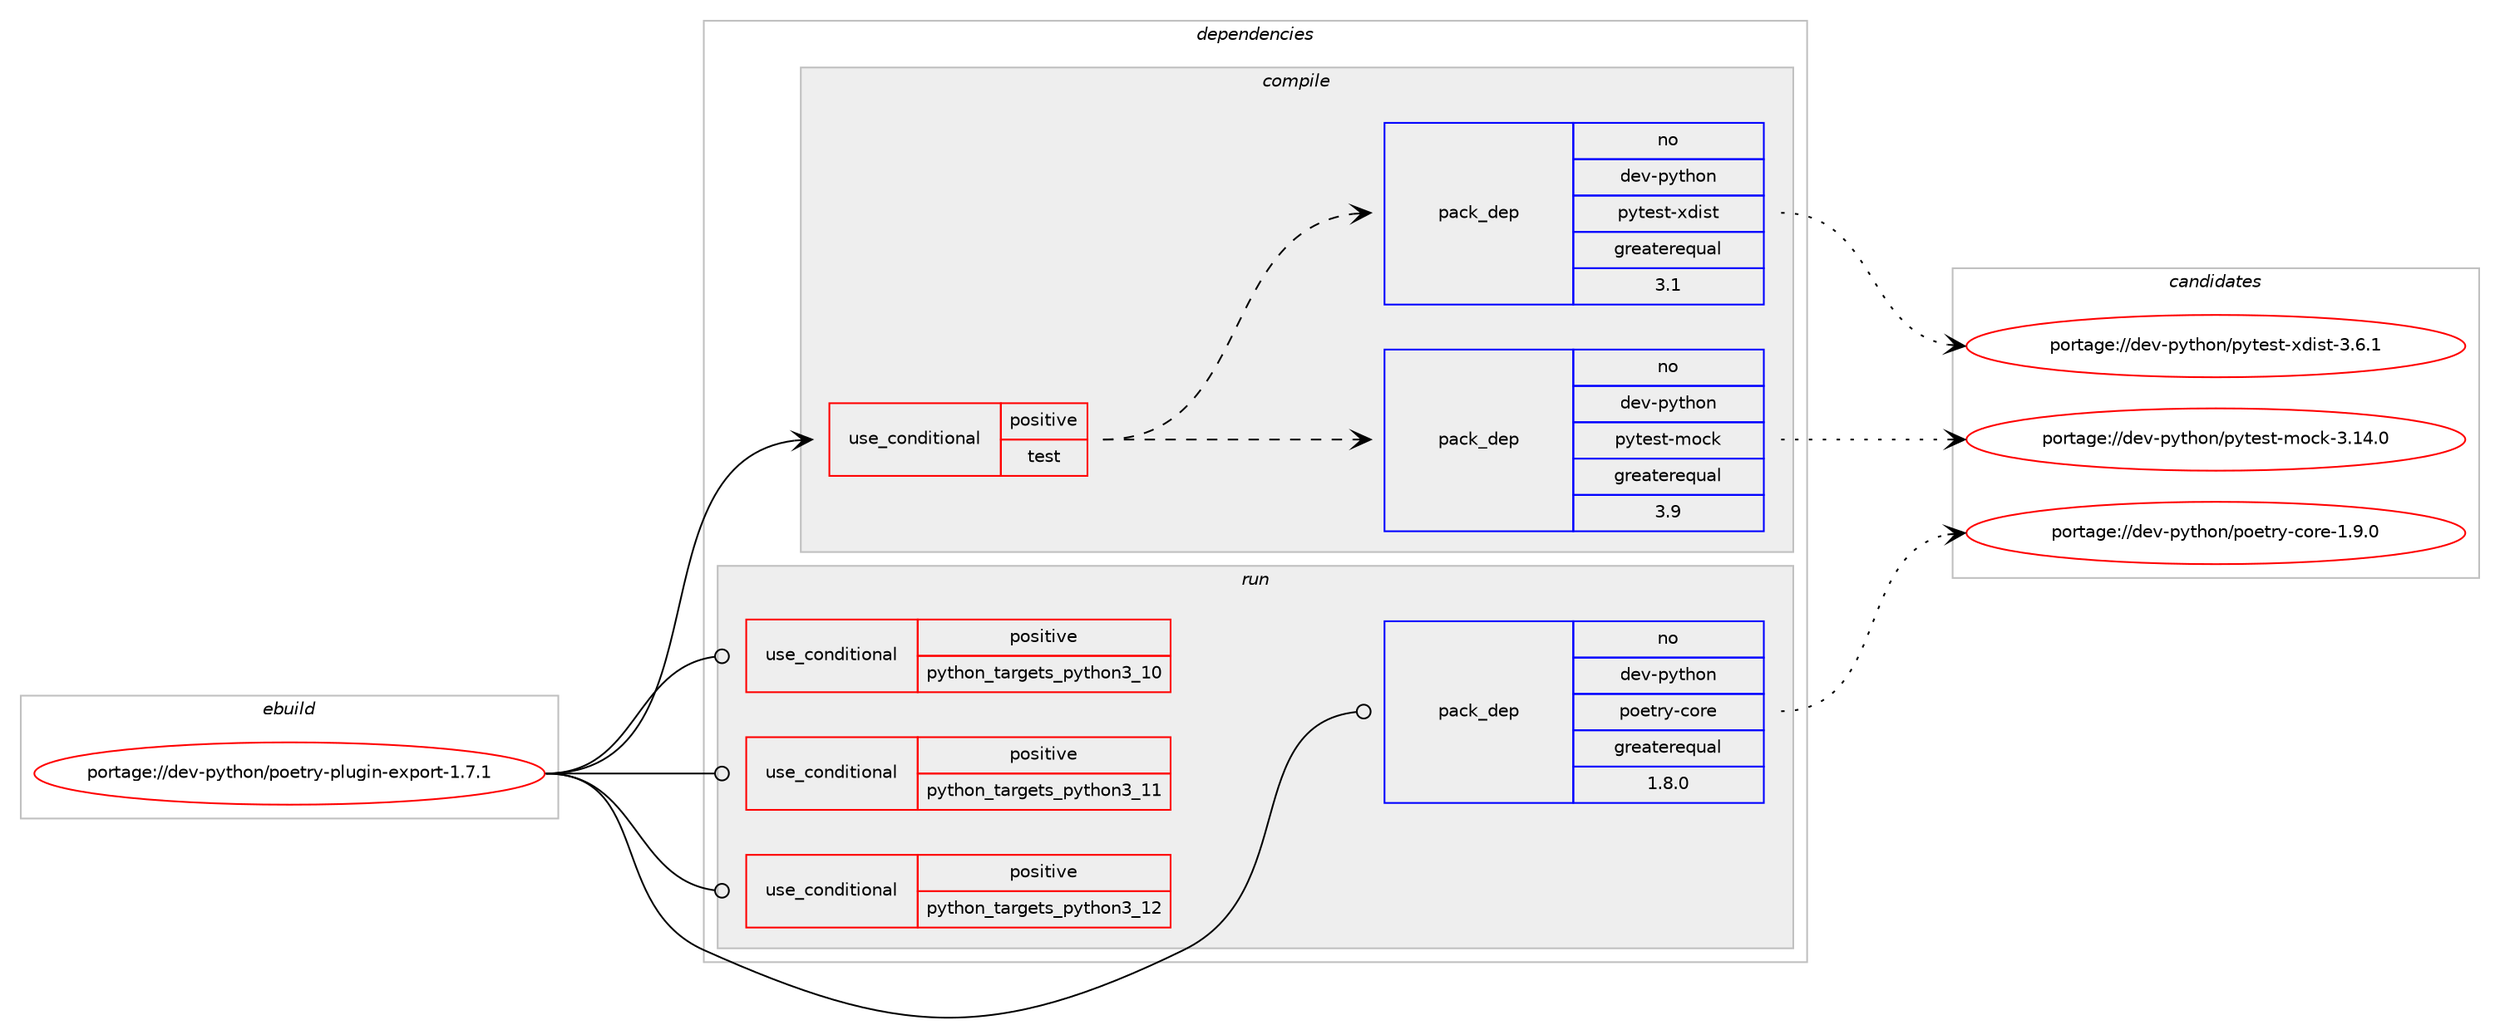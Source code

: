 digraph prolog {

# *************
# Graph options
# *************

newrank=true;
concentrate=true;
compound=true;
graph [rankdir=LR,fontname=Helvetica,fontsize=10,ranksep=1.5];#, ranksep=2.5, nodesep=0.2];
edge  [arrowhead=vee];
node  [fontname=Helvetica,fontsize=10];

# **********
# The ebuild
# **********

subgraph cluster_leftcol {
color=gray;
rank=same;
label=<<i>ebuild</i>>;
id [label="portage://dev-python/poetry-plugin-export-1.7.1", color=red, width=4, href="../dev-python/poetry-plugin-export-1.7.1.svg"];
}

# ****************
# The dependencies
# ****************

subgraph cluster_midcol {
color=gray;
label=<<i>dependencies</i>>;
subgraph cluster_compile {
fillcolor="#eeeeee";
style=filled;
label=<<i>compile</i>>;
subgraph cond35141 {
dependency77837 [label=<<TABLE BORDER="0" CELLBORDER="1" CELLSPACING="0" CELLPADDING="4"><TR><TD ROWSPAN="3" CELLPADDING="10">use_conditional</TD></TR><TR><TD>positive</TD></TR><TR><TD>test</TD></TR></TABLE>>, shape=none, color=red];
# *** BEGIN UNKNOWN DEPENDENCY TYPE (TODO) ***
# dependency77837 -> package_dependency(portage://dev-python/poetry-plugin-export-1.7.1,install,no,dev-python,poetry,none,[,,],[],[use(optenable(python_targets_python3_10),negative),use(optenable(python_targets_python3_11),negative),use(optenable(python_targets_python3_12),negative)])
# *** END UNKNOWN DEPENDENCY TYPE (TODO) ***

subgraph pack41479 {
dependency77838 [label=<<TABLE BORDER="0" CELLBORDER="1" CELLSPACING="0" CELLPADDING="4" WIDTH="220"><TR><TD ROWSPAN="6" CELLPADDING="30">pack_dep</TD></TR><TR><TD WIDTH="110">no</TD></TR><TR><TD>dev-python</TD></TR><TR><TD>pytest-mock</TD></TR><TR><TD>greaterequal</TD></TR><TR><TD>3.9</TD></TR></TABLE>>, shape=none, color=blue];
}
dependency77837:e -> dependency77838:w [weight=20,style="dashed",arrowhead="vee"];
subgraph pack41480 {
dependency77839 [label=<<TABLE BORDER="0" CELLBORDER="1" CELLSPACING="0" CELLPADDING="4" WIDTH="220"><TR><TD ROWSPAN="6" CELLPADDING="30">pack_dep</TD></TR><TR><TD WIDTH="110">no</TD></TR><TR><TD>dev-python</TD></TR><TR><TD>pytest-xdist</TD></TR><TR><TD>greaterequal</TD></TR><TR><TD>3.1</TD></TR></TABLE>>, shape=none, color=blue];
}
dependency77837:e -> dependency77839:w [weight=20,style="dashed",arrowhead="vee"];
}
id:e -> dependency77837:w [weight=20,style="solid",arrowhead="vee"];
}
subgraph cluster_compileandrun {
fillcolor="#eeeeee";
style=filled;
label=<<i>compile and run</i>>;
}
subgraph cluster_run {
fillcolor="#eeeeee";
style=filled;
label=<<i>run</i>>;
subgraph cond35142 {
dependency77840 [label=<<TABLE BORDER="0" CELLBORDER="1" CELLSPACING="0" CELLPADDING="4"><TR><TD ROWSPAN="3" CELLPADDING="10">use_conditional</TD></TR><TR><TD>positive</TD></TR><TR><TD>python_targets_python3_10</TD></TR></TABLE>>, shape=none, color=red];
# *** BEGIN UNKNOWN DEPENDENCY TYPE (TODO) ***
# dependency77840 -> package_dependency(portage://dev-python/poetry-plugin-export-1.7.1,run,no,dev-lang,python,none,[,,],[slot(3.10)],[])
# *** END UNKNOWN DEPENDENCY TYPE (TODO) ***

}
id:e -> dependency77840:w [weight=20,style="solid",arrowhead="odot"];
subgraph cond35143 {
dependency77841 [label=<<TABLE BORDER="0" CELLBORDER="1" CELLSPACING="0" CELLPADDING="4"><TR><TD ROWSPAN="3" CELLPADDING="10">use_conditional</TD></TR><TR><TD>positive</TD></TR><TR><TD>python_targets_python3_11</TD></TR></TABLE>>, shape=none, color=red];
# *** BEGIN UNKNOWN DEPENDENCY TYPE (TODO) ***
# dependency77841 -> package_dependency(portage://dev-python/poetry-plugin-export-1.7.1,run,no,dev-lang,python,none,[,,],[slot(3.11)],[])
# *** END UNKNOWN DEPENDENCY TYPE (TODO) ***

}
id:e -> dependency77841:w [weight=20,style="solid",arrowhead="odot"];
subgraph cond35144 {
dependency77842 [label=<<TABLE BORDER="0" CELLBORDER="1" CELLSPACING="0" CELLPADDING="4"><TR><TD ROWSPAN="3" CELLPADDING="10">use_conditional</TD></TR><TR><TD>positive</TD></TR><TR><TD>python_targets_python3_12</TD></TR></TABLE>>, shape=none, color=red];
# *** BEGIN UNKNOWN DEPENDENCY TYPE (TODO) ***
# dependency77842 -> package_dependency(portage://dev-python/poetry-plugin-export-1.7.1,run,no,dev-lang,python,none,[,,],[slot(3.12)],[])
# *** END UNKNOWN DEPENDENCY TYPE (TODO) ***

}
id:e -> dependency77842:w [weight=20,style="solid",arrowhead="odot"];
subgraph pack41481 {
dependency77843 [label=<<TABLE BORDER="0" CELLBORDER="1" CELLSPACING="0" CELLPADDING="4" WIDTH="220"><TR><TD ROWSPAN="6" CELLPADDING="30">pack_dep</TD></TR><TR><TD WIDTH="110">no</TD></TR><TR><TD>dev-python</TD></TR><TR><TD>poetry-core</TD></TR><TR><TD>greaterequal</TD></TR><TR><TD>1.8.0</TD></TR></TABLE>>, shape=none, color=blue];
}
id:e -> dependency77843:w [weight=20,style="solid",arrowhead="odot"];
}
}

# **************
# The candidates
# **************

subgraph cluster_choices {
rank=same;
color=gray;
label=<<i>candidates</i>>;

subgraph choice41479 {
color=black;
nodesep=1;
choice1001011184511212111610411111047112121116101115116451091119910745514649524648 [label="portage://dev-python/pytest-mock-3.14.0", color=red, width=4,href="../dev-python/pytest-mock-3.14.0.svg"];
dependency77838:e -> choice1001011184511212111610411111047112121116101115116451091119910745514649524648:w [style=dotted,weight="100"];
}
subgraph choice41480 {
color=black;
nodesep=1;
choice100101118451121211161041111104711212111610111511645120100105115116455146544649 [label="portage://dev-python/pytest-xdist-3.6.1", color=red, width=4,href="../dev-python/pytest-xdist-3.6.1.svg"];
dependency77839:e -> choice100101118451121211161041111104711212111610111511645120100105115116455146544649:w [style=dotted,weight="100"];
}
subgraph choice41481 {
color=black;
nodesep=1;
choice10010111845112121116104111110471121111011161141214599111114101454946574648 [label="portage://dev-python/poetry-core-1.9.0", color=red, width=4,href="../dev-python/poetry-core-1.9.0.svg"];
dependency77843:e -> choice10010111845112121116104111110471121111011161141214599111114101454946574648:w [style=dotted,weight="100"];
}
}

}
